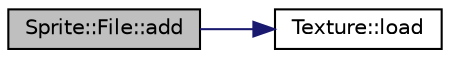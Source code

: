 digraph "Sprite::File::add"
{
  edge [fontname="Helvetica",fontsize="10",labelfontname="Helvetica",labelfontsize="10"];
  node [fontname="Helvetica",fontsize="10",shape=record];
  rankdir="LR";
  Node0 [label="Sprite::File::add",height=0.2,width=0.4,color="black", fillcolor="grey75", style="filled", fontcolor="black"];
  Node0 -> Node1 [color="midnightblue",fontsize="10",style="solid",fontname="Helvetica"];
  Node1 [label="Texture::load",height=0.2,width=0.4,color="black", fillcolor="white", style="filled",URL="$namespace_texture.html#a10ebaa6812403924382db04511028781"];
}
